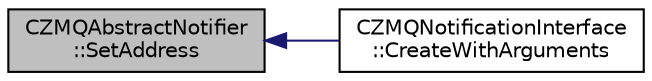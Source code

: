 digraph "CZMQAbstractNotifier::SetAddress"
{
  edge [fontname="Helvetica",fontsize="10",labelfontname="Helvetica",labelfontsize="10"];
  node [fontname="Helvetica",fontsize="10",shape=record];
  rankdir="LR";
  Node22 [label="CZMQAbstractNotifier\l::SetAddress",height=0.2,width=0.4,color="black", fillcolor="grey75", style="filled", fontcolor="black"];
  Node22 -> Node23 [dir="back",color="midnightblue",fontsize="10",style="solid",fontname="Helvetica"];
  Node23 [label="CZMQNotificationInterface\l::CreateWithArguments",height=0.2,width=0.4,color="black", fillcolor="white", style="filled",URL="$class_c_z_m_q_notification_interface.html#a791ea8fd1b414482c9a811ac5ae79a26"];
}
